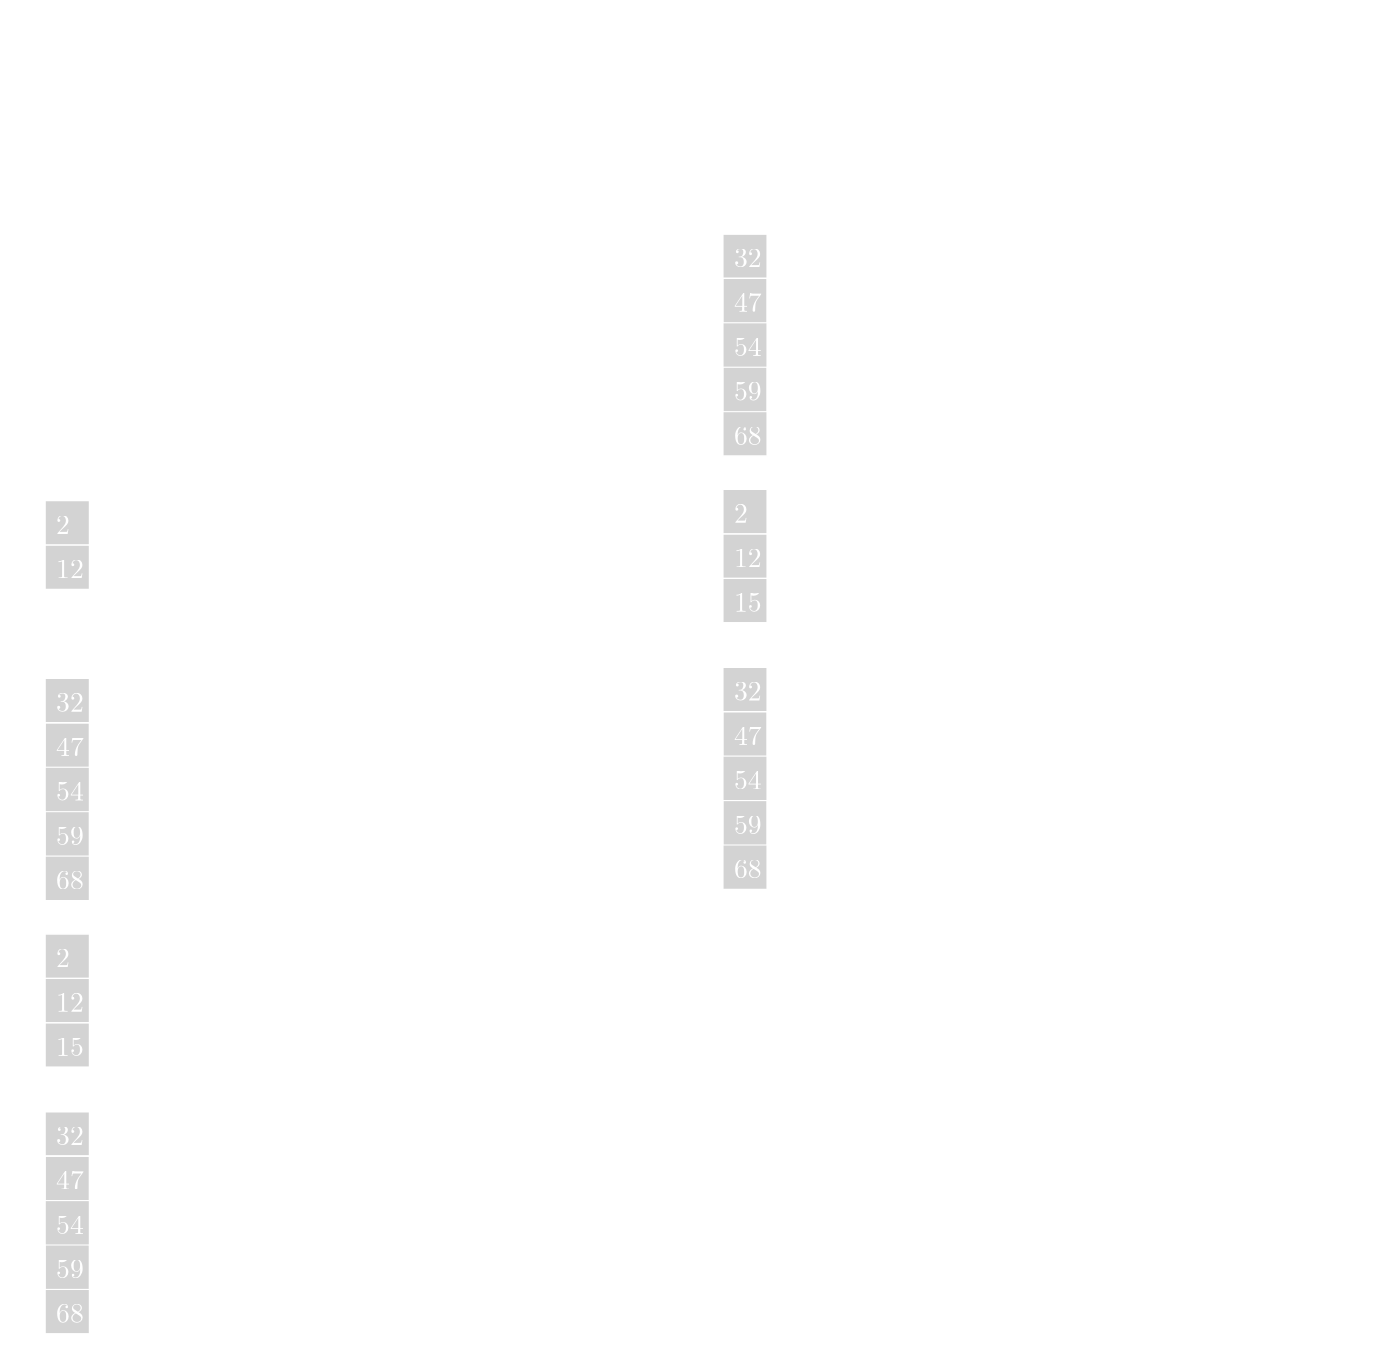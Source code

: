 <?xml version="1.0"?>
<!DOCTYPE ipe SYSTEM "ipe.dtd">
<ipe version="70212" creator="Ipe 7.2.13">
<info created="D:20200729223055" modified="D:20200806172724"/>
<preamble>\usepackage{listings}
\usepackage{algorithm2e}
\usepackage{algorithmicx}
\usepackage{mathtools}</preamble>
<ipestyle name="basic">
<symbol name="arrow/arc(spx)">
<path stroke="sym-stroke" fill="sym-stroke" pen="sym-pen">
0 0 m
-1 0.333 l
-1 -0.333 l
h
</path>
</symbol>
<symbol name="arrow/farc(spx)">
<path stroke="sym-stroke" fill="white" pen="sym-pen">
0 0 m
-1 0.333 l
-1 -0.333 l
h
</path>
</symbol>
<symbol name="arrow/ptarc(spx)">
<path stroke="sym-stroke" fill="sym-stroke" pen="sym-pen">
0 0 m
-1 0.333 l
-0.8 0 l
-1 -0.333 l
h
</path>
</symbol>
<symbol name="arrow/fptarc(spx)">
<path stroke="sym-stroke" fill="white" pen="sym-pen">
0 0 m
-1 0.333 l
-0.8 0 l
-1 -0.333 l
h
</path>
</symbol>
<symbol name="mark/circle(sx)" transformations="translations">
<path fill="sym-stroke">
0.6 0 0 0.6 0 0 e
0.4 0 0 0.4 0 0 e
</path>
</symbol>
<symbol name="mark/disk(sx)" transformations="translations">
<path fill="sym-stroke">
0.6 0 0 0.6 0 0 e
</path>
</symbol>
<symbol name="mark/fdisk(sfx)" transformations="translations">
<group>
<path fill="sym-fill">
0.5 0 0 0.5 0 0 e
</path>
<path fill="sym-stroke" fillrule="eofill">
0.6 0 0 0.6 0 0 e
0.4 0 0 0.4 0 0 e
</path>
</group>
</symbol>
<symbol name="mark/box(sx)" transformations="translations">
<path fill="sym-stroke" fillrule="eofill">
-0.6 -0.6 m
0.6 -0.6 l
0.6 0.6 l
-0.6 0.6 l
h
-0.4 -0.4 m
0.4 -0.4 l
0.4 0.4 l
-0.4 0.4 l
h
</path>
</symbol>
<symbol name="mark/square(sx)" transformations="translations">
<path fill="sym-stroke">
-0.6 -0.6 m
0.6 -0.6 l
0.6 0.6 l
-0.6 0.6 l
h
</path>
</symbol>
<symbol name="mark/fsquare(sfx)" transformations="translations">
<group>
<path fill="sym-fill">
-0.5 -0.5 m
0.5 -0.5 l
0.5 0.5 l
-0.5 0.5 l
h
</path>
<path fill="sym-stroke" fillrule="eofill">
-0.6 -0.6 m
0.6 -0.6 l
0.6 0.6 l
-0.6 0.6 l
h
-0.4 -0.4 m
0.4 -0.4 l
0.4 0.4 l
-0.4 0.4 l
h
</path>
</group>
</symbol>
<symbol name="mark/cross(sx)" transformations="translations">
<group>
<path fill="sym-stroke">
-0.43 -0.57 m
0.57 0.43 l
0.43 0.57 l
-0.57 -0.43 l
h
</path>
<path fill="sym-stroke">
-0.43 0.57 m
0.57 -0.43 l
0.43 -0.57 l
-0.57 0.43 l
h
</path>
</group>
</symbol>
<symbol name="arrow/fnormal(spx)">
<path stroke="sym-stroke" fill="white" pen="sym-pen">
0 0 m
-1 0.333 l
-1 -0.333 l
h
</path>
</symbol>
<symbol name="arrow/pointed(spx)">
<path stroke="sym-stroke" fill="sym-stroke" pen="sym-pen">
0 0 m
-1 0.333 l
-0.8 0 l
-1 -0.333 l
h
</path>
</symbol>
<symbol name="arrow/fpointed(spx)">
<path stroke="sym-stroke" fill="white" pen="sym-pen">
0 0 m
-1 0.333 l
-0.8 0 l
-1 -0.333 l
h
</path>
</symbol>
<symbol name="arrow/linear(spx)">
<path stroke="sym-stroke" pen="sym-pen">
-1 0.333 m
0 0 l
-1 -0.333 l
</path>
</symbol>
<symbol name="arrow/fdouble(spx)">
<path stroke="sym-stroke" fill="white" pen="sym-pen">
0 0 m
-1 0.333 l
-1 -0.333 l
h
-1 0 m
-2 0.333 l
-2 -0.333 l
h
</path>
</symbol>
<symbol name="arrow/double(spx)">
<path stroke="sym-stroke" fill="sym-stroke" pen="sym-pen">
0 0 m
-1 0.333 l
-1 -0.333 l
h
-1 0 m
-2 0.333 l
-2 -0.333 l
h
</path>
</symbol>
<pen name="heavier" value="0.8"/>
<pen name="fat" value="1.2"/>
<pen name="ultrafat" value="2"/>
<symbolsize name="large" value="5"/>
<symbolsize name="small" value="2"/>
<symbolsize name="tiny" value="1.1"/>
<arrowsize name="large" value="10"/>
<arrowsize name="small" value="5"/>
<arrowsize name="tiny" value="3"/>
<color name="red" value="1 0 0"/>
<color name="green" value="0 1 0"/>
<color name="blue" value="0 0 1"/>
<color name="yellow" value="1 1 0"/>
<color name="orange" value="1 0.647 0"/>
<color name="gold" value="1 0.843 0"/>
<color name="purple" value="0.627 0.125 0.941"/>
<color name="gray" value="0.745"/>
<color name="brown" value="0.647 0.165 0.165"/>
<color name="navy" value="0 0 0.502"/>
<color name="pink" value="1 0.753 0.796"/>
<color name="seagreen" value="0.18 0.545 0.341"/>
<color name="turquoise" value="0.251 0.878 0.816"/>
<color name="violet" value="0.933 0.51 0.933"/>
<color name="darkblue" value="0 0 0.545"/>
<color name="darkcyan" value="0 0.545 0.545"/>
<color name="darkgray" value="0.663"/>
<color name="darkgreen" value="0 0.392 0"/>
<color name="darkmagenta" value="0.545 0 0.545"/>
<color name="darkorange" value="1 0.549 0"/>
<color name="darkred" value="0.545 0 0"/>
<color name="lightblue" value="0.678 0.847 0.902"/>
<color name="lightcyan" value="0.878 1 1"/>
<color name="lightgray" value="0.827"/>
<color name="lightgreen" value="0.565 0.933 0.565"/>
<color name="lightyellow" value="1 1 0.878"/>
<dashstyle name="dashed" value="[4] 0"/>
<dashstyle name="dotted" value="[1 3] 0"/>
<dashstyle name="dash dotted" value="[4 2 1 2] 0"/>
<dashstyle name="dash dot dotted" value="[4 2 1 2 1 2] 0"/>
<textsize name="large" value="\large"/>
<textsize name="small" value="\small"/>
<textsize name="tiny" value="\tiny"/>
<textsize name="Large" value="\Large"/>
<textsize name="LARGE" value="\LARGE"/>
<textsize name="huge" value="\huge"/>
<textsize name="Huge" value="\Huge"/>
<textsize name="footnote" value="\footnotesize"/>
<textstyle name="center" begin="\begin{center}" end="\end{center}"/>
<textstyle name="itemize" begin="\begin{itemize}" end="\end{itemize}"/>
<textstyle name="item" begin="\begin{itemize}\item{}" end="\end{itemize}"/>
<gridsize name="4 pts" value="4"/>
<gridsize name="8 pts (~3 mm)" value="8"/>
<gridsize name="16 pts (~6 mm)" value="16"/>
<gridsize name="32 pts (~12 mm)" value="32"/>
<gridsize name="10 pts (~3.5 mm)" value="10"/>
<gridsize name="20 pts (~7 mm)" value="20"/>
<gridsize name="14 pts (~5 mm)" value="14"/>
<gridsize name="28 pts (~10 mm)" value="28"/>
<gridsize name="56 pts (~20 mm)" value="56"/>
<anglesize name="90 deg" value="90"/>
<anglesize name="60 deg" value="60"/>
<anglesize name="45 deg" value="45"/>
<anglesize name="30 deg" value="30"/>
<anglesize name="22.5 deg" value="22.5"/>
<opacity name="10%" value="0.1"/>
<opacity name="30%" value="0.3"/>
<opacity name="50%" value="0.5"/>
<opacity name="75%" value="0.75"/>
<tiling name="falling" angle="-60" step="4" width="1"/>
<tiling name="rising" angle="30" step="4" width="1"/>
</ipestyle>
<page>
<layer name="alpha"/>
<view layers="alpha" active="alpha"/>
<path layer="alpha" matrix="1 0 0 1 -72 16" stroke="white">
112 768 m
112 624 l
128 624 l
128 768 l
h
</path>
<path matrix="1 0 0 1 -72 16" stroke="white">
112 752 m
112 736 l
128 736 l
128 752 l
h
</path>
<path matrix="1 0 0 1 -72 16" stroke="white">
128 720 m
128 704 l
112 704 l
112 720 l
h
</path>
<path matrix="1 0 0 1 -72 16" stroke="white">
112 688 m
112 672 l
128 672 l
128 688 l
h
</path>
<path matrix="1 0 0 1 -72 16" stroke="white">
112 656 m
112 640 l
128 640 l
128 656 l
h
</path>
<path matrix="1 0 0 1 -72 16" stroke="white">
128 624 m
128 768 l
112 768 l
112 624 l
h
</path>
<path matrix="1 0 0 1 -72 16" stroke="white">
112 768 m
112 624 l
128 624 l
128 768 l
h
</path>
<text matrix="1 0 0 1 -72 16" transformations="translations" pos="116 756" stroke="white" type="label" width="8.302" height="6.42" depth="0" valign="baseline">2
</text>
<text matrix="1 0 0 1 -72 16" transformations="translations" pos="116 740" stroke="white" type="label" width="9.963" height="6.42" depth="0" valign="baseline">12</text>
<text matrix="1 0 0 1 -72 16" transformations="translations" pos="116 724" stroke="white" type="label" width="9.963" height="6.42" depth="0" valign="baseline">15</text>
<text matrix="1 0 0 1 -72 16" transformations="translations" pos="116 708" stroke="white" type="label" width="9.963" height="6.42" depth="0" valign="baseline">25</text>
<text matrix="1 0 0 1 -72 16" transformations="translations" pos="116 692" stroke="white" type="label" width="13.284" height="6.42" depth="0" valign="baseline">32
</text>
<text matrix="1 0 0 1 -72 16" transformations="translations" pos="116 676" stroke="white" type="label" width="9.963" height="6.42" depth="0" valign="baseline">47</text>
<text matrix="1 0 0 1 -72 16" transformations="translations" pos="116 660" stroke="white" type="label" width="9.963" height="6.42" depth="0" valign="baseline">54</text>
<text matrix="1 0 0 1 -72 16" transformations="translations" pos="116 644" stroke="white" type="label" width="9.963" height="6.42" depth="0" valign="baseline">59</text>
<text matrix="1 0 0 1 -72 16" transformations="translations" pos="116 628" stroke="white" type="label" width="9.963" height="6.42" depth="0" valign="baseline">68</text>
<text matrix="1 0 0 1 -72 16" transformations="translations" pos="104 756" stroke="white" type="label" width="3.39" height="3.21" depth="0" valign="baseline">\tiny 0</text>
<text matrix="1 0 0 1 -72 16" transformations="translations" pos="104 740" stroke="white" type="label" width="3.39" height="3.21" depth="0" valign="baseline">\tiny 1</text>
<text matrix="1 0 0 1 -72 16" transformations="translations" pos="104 724" stroke="white" type="label" width="3.39" height="3.21" depth="0" valign="baseline">\tiny 2</text>
<text matrix="1 0 0 1 -72 16" transformations="translations" pos="104 708" stroke="white" type="label" width="3.39" height="3.21" depth="0" valign="baseline">\tiny 3</text>
<text matrix="1 0 0 1 -72 16" transformations="translations" pos="104 692" stroke="white" type="label" width="3.39" height="3.21" depth="0" valign="baseline">\tiny 4</text>
<text matrix="1 0 0 1 -72 16" transformations="translations" pos="104 676" stroke="white" type="label" width="3.39" height="3.21" depth="0" valign="baseline">\tiny 5</text>
<text matrix="1 0 0 1 -72 16" transformations="translations" pos="104 660" stroke="white" type="label" width="3.39" height="3.21" depth="0" valign="baseline">\tiny 6</text>
<text matrix="1 0 0 1 -72 16" transformations="translations" pos="104 644" stroke="white" type="label" width="3.39" height="3.21" depth="0" valign="baseline">\tiny 7</text>
<text matrix="1 0 0 1 -72 16" transformations="translations" pos="104 628" stroke="white" type="label" width="3.39" height="3.21" depth="0" valign="baseline">\tiny 8</text>
<path matrix="1 0 0 1 -72 16" stroke="white" arrow="normal/normal">
148 760 m
132 760 l
</path>
<path matrix="1 0 0 1 -72 16" stroke="white" arrow="normal/normal">
144 632 m
148 632 l
148 632 l
132 632 l
</path>
<text matrix="1 0 0 1 -72 16" transformations="translations" pos="152 760" stroke="white" type="label" width="27.674" height="6.918" depth="0" valign="baseline">lb = 0</text>
<text matrix="1 0 0 1 -72 16" transformations="translations" pos="152 632" stroke="white" type="label" width="30.441" height="6.918" depth="0" valign="baseline">ub = 8</text>
<text matrix="1 0 0 1 -40 16" transformations="translations" pos="72 776" stroke="white" type="label" width="177.086" height="6.926" depth="1.93" valign="baseline">Now search for target 24 in list of size 9.</text>
<text matrix="1 0 0 1 -68 16" transformations="translations" pos="172 736" stroke="white" type="label" width="135.043" height="14.441" depth="9.47" valign="baseline" style="math">\displaystyle m = \left\lfloor \frac{lb + wb}{2} \right\rfloor = \left\lfloor \frac{0 + 8}{2}  \right\rfloor = 4 
</text>
<text matrix="1 0 0 1 172 16" transformations="translations" pos="104 756" stroke="white" type="label" width="3.39" height="3.21" depth="0" valign="baseline">\tiny 0</text>
<text matrix="1 0 0 1 172 16" transformations="translations" pos="104 740" stroke="white" type="label" width="3.39" height="3.21" depth="0" valign="baseline">\tiny 1</text>
<text matrix="1 0 0 1 172 16" transformations="translations" pos="104 724" stroke="white" type="label" width="3.39" height="3.21" depth="0" valign="baseline">\tiny 2</text>
<text matrix="1 0 0 1 172 16" transformations="translations" pos="104 708" stroke="white" type="label" width="3.39" height="3.21" depth="0" valign="baseline">\tiny 3</text>
<text matrix="1 0 0 1 172 16" transformations="translations" pos="104 692" stroke="white" type="label" width="3.39" height="3.21" depth="0" valign="baseline">\tiny 4</text>
<text matrix="1 0 0 1 172 16" transformations="translations" pos="104 676" stroke="white" type="label" width="3.39" height="3.21" depth="0" valign="baseline">\tiny 5</text>
<text matrix="1 0 0 1 172 16" transformations="translations" pos="104 660" stroke="white" type="label" width="3.39" height="3.21" depth="0" valign="baseline">\tiny 6</text>
<text matrix="1 0 0 1 172 16" transformations="translations" pos="104 644" stroke="white" type="label" width="3.39" height="3.21" depth="0" valign="baseline">\tiny 7</text>
<text matrix="1 0 0 1 172 16" transformations="translations" pos="104 628" stroke="white" type="label" width="3.39" height="3.21" depth="0" valign="baseline">\tiny 8</text>
<path matrix="1 0 0 1 172 16" stroke="white" arrow="normal/normal">
148 760 m
132 760 l
</path>
<path matrix="1 0 0 1 172 96" stroke="white" arrow="normal/normal">
144 632 m
148 632 l
148 632 l
132 632 l
</path>
<text matrix="1 0 0 1 172 16" transformations="translations" pos="152 760" stroke="white" type="label" width="27.674" height="6.918" depth="0" valign="baseline">lb = 0</text>
<text matrix="1 0 0 1 172 96" transformations="translations" pos="152 632" stroke="white" type="label" width="30.441" height="6.918" depth="0" valign="baseline">ub = 3</text>
<path matrix="1 0 0 1 -4 80" stroke="white" fill="darkgray" opacity="50%" stroke-opacity="opaque">
304 560 m
304 640 l
288 640 l
288 560 l
h
</path>
<text transformations="translations" pos="272 800" stroke="white" type="minipage" width="224" height="6.926" depth="1.93" valign="top">24 is not in the list, we will get the same procedure. </text>
<path matrix="1 0 0 1 172 16" stroke="white">
112 752 m
112 736 l
128 736 l
128 752 l
h
</path>
<path matrix="1 0 0 1 172 16" stroke="white">
128 720 m
128 704 l
112 704 l
112 720 l
h
</path>
<text matrix="1 0 0 1 172 16" transformations="translations" pos="116 756" stroke="white" type="label" width="8.302" height="6.42" depth="0" valign="baseline">2
</text>
<text matrix="1 0 0 1 172 16" transformations="translations" pos="116 740" stroke="white" type="label" width="9.963" height="6.42" depth="0" valign="baseline">12</text>
<text matrix="1 0 0 1 172 16" transformations="translations" pos="116 724" stroke="white" type="label" width="9.963" height="6.42" depth="0" valign="baseline">15</text>
<text matrix="1 0 0 1 172 16" transformations="translations" pos="116 708" stroke="white" type="label" width="9.963" height="6.42" depth="0" valign="baseline">25</text>
<path matrix="1 0 0 1 140 204" stroke="white">
160 532 m
160 548 l
144 548 l
144 532 l
h
</path>
<path matrix="1 0 0 1 140 204" stroke="white">
160 564 m
160 580 l
144 580 l
144 564 l
h
</path>
<path stroke="white" arrow="normal/normal">
244 756 m
252 756 l
252 728 l
96 728 l
96 712 l
60 712 l
</path>
<text matrix="1 0 0 1 -72 -144" transformations="translations" pos="104 724" stroke="white" type="label" width="3.39" height="3.21" depth="0" valign="baseline">\tiny 2</text>
<text matrix="1 0 0 1 -72 -144" transformations="translations" pos="104 708" stroke="white" type="label" width="3.39" height="3.21" depth="0" valign="baseline">\tiny 3</text>
<text matrix="1 0 0 1 -72 -144" transformations="translations" pos="104 692" stroke="white" type="label" width="3.39" height="3.21" depth="0" valign="baseline">\tiny 4</text>
<text matrix="1 0 0 1 -72 -144" transformations="translations" pos="104 676" stroke="white" type="label" width="3.39" height="3.21" depth="0" valign="baseline">\tiny 5</text>
<text matrix="1 0 0 1 -72 -144" transformations="translations" pos="104 660" stroke="white" type="label" width="3.39" height="3.21" depth="0" valign="baseline">\tiny 6</text>
<text matrix="1 0 0 1 -72 -144" transformations="translations" pos="104 644" stroke="white" type="label" width="3.39" height="3.21" depth="0" valign="baseline">\tiny 7</text>
<text matrix="1 0 0 1 -72 -144" transformations="translations" pos="104 628" stroke="white" type="label" width="3.39" height="3.21" depth="0" valign="baseline">\tiny 8</text>
<path matrix="1 0 0 1 -72 -64" stroke="white" arrow="normal/normal">
144 632 m
148 632 l
148 632 l
132 632 l
</path>
<text matrix="1 0 0 1 -72 -68" transformations="translations" pos="152 632" stroke="white" type="label" width="30.441" height="6.918" depth="0" valign="baseline">ub = 3</text>
<path matrix="1 0 0 1 -16 80" stroke="white" fill="darkgray" opacity="50%" stroke-opacity="opaque">
72 400 m
72 480 l
56 480 l
56 400 l
h
</path>
<path matrix="1 0 0 1 -72 -144" stroke="white">
128 720 m
128 704 l
112 704 l
112 720 l
h
</path>
<text matrix="1 0 0 1 -72 -144" transformations="translations" pos="116 724" stroke="white" type="label" width="9.963" height="6.42" depth="0" valign="baseline">15</text>
<text matrix="1 0 0 1 -72 -144" transformations="translations" pos="116 708" stroke="white" type="label" width="9.963" height="6.42" depth="0" valign="baseline">25</text>
<path matrix="1 0 0 1 -104 44" stroke="white">
160 532 m
160 548 l
144 548 l
144 532 l
h
</path>
<path matrix="1 0 0 1 -16 80" stroke="white" fill="darkgray" opacity="50%" stroke-opacity="opaque">
72 512 m
72 544 l
56 544 l
56 512 l
h
</path>
<group matrix="1 0 0 1 -16 80">
<text matrix="1 0 0 1 -56 -224" transformations="translations" pos="104 756" stroke="white" type="label" width="3.39" height="3.21" depth="0" valign="baseline">\tiny 0</text>
<text matrix="1 0 0 1 -56 -224" transformations="translations" pos="104 740" stroke="white" type="label" width="3.39" height="3.21" depth="0" valign="baseline">\tiny 1</text>
<path matrix="1 0 0 1 -56 -224" stroke="white">
112 752 m
112 736 l
128 736 l
128 752 l
h
</path>
<text matrix="1 0 0 1 -56 -224" transformations="translations" pos="116 756" stroke="white" type="label" width="8.302" height="6.42" depth="0" valign="baseline">2
</text>
<text matrix="1 0 0 1 -56 -224" transformations="translations" pos="116 740" stroke="white" type="label" width="9.963" height="6.42" depth="0" valign="baseline">12</text>
<path matrix="1 0 0 1 -88 -36" stroke="white">
160 564 m
160 580 l
144 580 l
144 564 l
h
</path>
</group>
<group matrix="1 0 0 1 -28 76">
<text matrix="1 0 0 1 200 -60" transformations="translations" pos="116 692" stroke="white" type="label" width="13.284" height="6.42" depth="0" valign="baseline">32
</text>
<path matrix="1 0 0 1 168 128" stroke="white">
160 500 m
160 516 l
144 516 l
144 500 l
h
</path>
<group matrix="1 0 0 1 80 40">
<path matrix="1 0 0 1 120 -100" stroke="white">
112 688 m
112 672 l
128 672 l
128 688 l
h
</path>
<path matrix="1 0 0 1 120 -100" stroke="white">
112 656 m
112 640 l
128 640 l
128 656 l
h
</path>
<text matrix="1 0 0 1 120 -100" transformations="translations" pos="116 676" stroke="white" type="label" width="9.963" height="6.42" depth="0" valign="baseline">47</text>
<text matrix="1 0 0 1 120 -100" transformations="translations" pos="116 660" stroke="white" type="label" width="9.963" height="6.42" depth="0" valign="baseline">54</text>
<text matrix="1 0 0 1 120 -100" transformations="translations" pos="116 644" stroke="white" type="label" width="9.963" height="6.42" depth="0" valign="baseline">59</text>
<text matrix="1 0 0 1 120 -100" transformations="translations" pos="116 628" stroke="white" type="label" width="9.963" height="6.42" depth="0" valign="baseline">68</text>
<path matrix="1 0 0 1 108 88" stroke="white">
124 500 m
124 436 l
140 436 l
140 500 l
h
</path>
</group>
</group>
<group matrix="1 0 0 1 -44 116">
<text matrix="1 0 0 1 -28 -260" transformations="translations" pos="116 692" stroke="white" type="label" width="13.284" height="6.42" depth="0" valign="baseline">32
</text>
<path matrix="1 0 0 1 -60 -72" stroke="white">
160 500 m
160 516 l
144 516 l
144 500 l
h
</path>
<group matrix="1 0 0 1 -148 -160">
<path matrix="1 0 0 1 120 -100" stroke="white">
112 688 m
112 672 l
128 672 l
128 688 l
h
</path>
<path matrix="1 0 0 1 120 -100" stroke="white">
112 656 m
112 640 l
128 640 l
128 656 l
h
</path>
<text matrix="1 0 0 1 120 -100" transformations="translations" pos="116 676" stroke="white" type="label" width="9.963" height="6.42" depth="0" valign="baseline">47</text>
<text matrix="1 0 0 1 120 -100" transformations="translations" pos="116 660" stroke="white" type="label" width="9.963" height="6.42" depth="0" valign="baseline">54</text>
<text matrix="1 0 0 1 120 -100" transformations="translations" pos="116 644" stroke="white" type="label" width="9.963" height="6.42" depth="0" valign="baseline">59</text>
<text matrix="1 0 0 1 120 -100" transformations="translations" pos="116 628" stroke="white" type="label" width="9.963" height="6.42" depth="0" valign="baseline">68</text>
<path matrix="1 0 0 1 108 88" stroke="white">
124 500 m
124 436 l
140 436 l
140 500 l
h
</path>
</group>
</group>
<path matrix="1 0 0 1 -72 -176" stroke="white" arrow="normal/normal">
148 760 m
132 760 l
</path>
<text matrix="1 0 0 1 -72 -176" transformations="translations" pos="152 760" stroke="white" type="label" width="27.674" height="6.918" depth="0" valign="baseline">lb = 2</text>
<text matrix="1 0 0 1 0 4" transformations="translations" pos="108 716" stroke="white" type="minipage" width="104" height="11.924" depth="6.95" valign="top">The middle is not 24. We move on.</text>
<text transformations="translations" pos="372 780" stroke="white" type="minipage" width="124" height="11.924" depth="6.95" valign="top">Find the new middle, in this case the new middle is 1.</text>
<path matrix="1 0 0 1 0 8" stroke="white" arrow="normal/normal">
324 752 m
304 752 l
</path>
<text matrix="1 0 0 1 0 8" transformations="translations" pos="328 752" stroke="white" type="label" width="27.012" height="6.42" depth="0" valign="baseline" style="math">m = 1</text>
<text transformations="translations" pos="320 712" stroke="white" type="minipage" width="176" height="24.831" depth="19.89" valign="top">The new middle at index 1 holds 12, which is less than 24, thus we eliminate the lower portion and move to the upper portion.</text>
<text matrix="1 0 0 1 -16 -72" transformations="translations" pos="80 620" stroke="white" type="minipage" width="200" height="24.274" depth="19.34" valign="top">Middle is now 2, at this index the data contained is 15, 15 is less than 24. we concentrate on the higher portion of the list again. We must move the lower bound to middle + 1.</text>
<path stroke="white" arrow="normal/normal">
128 584 m
112 584 l
</path>
<text transformations="translations" pos="132 584" stroke="white" type="label" width="27.012" height="6.42" depth="0" valign="baseline" style="math">m = 2</text>
<text matrix="1 0 0 1 172 -140" transformations="translations" pos="104 724" stroke="white" type="label" width="3.39" height="3.21" depth="0" valign="baseline">\tiny 2</text>
<text matrix="1 0 0 1 172 -140" transformations="translations" pos="104 708" stroke="white" type="label" width="3.39" height="3.21" depth="0" valign="baseline">\tiny 3</text>
<text matrix="1 0 0 1 172 -140" transformations="translations" pos="104 692" stroke="white" type="label" width="3.39" height="3.21" depth="0" valign="baseline">\tiny 4</text>
<text matrix="1 0 0 1 172 -140" transformations="translations" pos="104 676" stroke="white" type="label" width="3.39" height="3.21" depth="0" valign="baseline">\tiny 5</text>
<text matrix="1 0 0 1 172 -140" transformations="translations" pos="104 660" stroke="white" type="label" width="3.39" height="3.21" depth="0" valign="baseline">\tiny 6</text>
<text matrix="1 0 0 1 172 -140" transformations="translations" pos="104 644" stroke="white" type="label" width="3.39" height="3.21" depth="0" valign="baseline">\tiny 7</text>
<text matrix="1 0 0 1 172 -140" transformations="translations" pos="104 628" stroke="white" type="label" width="3.39" height="3.21" depth="0" valign="baseline">\tiny 8</text>
<path matrix="1 0 0 1 172 -60" stroke="white" arrow="normal/normal">
144 632 m
148 632 l
148 632 l
132 632 l
</path>
<text matrix="1 0 0 1 172 -64" transformations="translations" pos="152 632" stroke="white" type="label" width="30.441" height="6.918" depth="0" valign="baseline">ub = 3</text>
<path matrix="1 0 0 1 228 84" stroke="white" fill="darkgray" opacity="50%" stroke-opacity="opaque">
72 400 m
72 480 l
56 480 l
56 400 l
h
</path>
<path matrix="1 0 0 1 172 -140" stroke="white">
128 720 m
128 704 l
112 704 l
112 720 l
h
</path>
<text matrix="1 0 0 1 172 -140" transformations="translations" pos="116 708" stroke="white" type="label" width="9.963" height="6.42" depth="0" valign="baseline">25</text>
<path stroke="white" fill="darkgray" opacity="50%" stroke-opacity="opaque">
300 580 m
300 628 l
284 628 l
284 580 l
h
</path>
<group matrix="1 0 0 1 200 120">
<text matrix="1 0 0 1 -28 -260" transformations="translations" pos="116 692" stroke="white" type="label" width="13.284" height="6.42" depth="0" valign="baseline">32
</text>
<path matrix="1 0 0 1 -60 -72" stroke="white">
160 500 m
160 516 l
144 516 l
144 500 l
h
</path>
<group matrix="1 0 0 1 -148 -160">
<path matrix="1 0 0 1 120 -100" stroke="white">
112 688 m
112 672 l
128 672 l
128 688 l
h
</path>
<path matrix="1 0 0 1 120 -100" stroke="white">
112 656 m
112 640 l
128 640 l
128 656 l
h
</path>
<text matrix="1 0 0 1 120 -100" transformations="translations" pos="116 676" stroke="white" type="label" width="9.963" height="6.42" depth="0" valign="baseline">47</text>
<text matrix="1 0 0 1 120 -100" transformations="translations" pos="116 660" stroke="white" type="label" width="9.963" height="6.42" depth="0" valign="baseline">54</text>
<text matrix="1 0 0 1 120 -100" transformations="translations" pos="116 644" stroke="white" type="label" width="9.963" height="6.42" depth="0" valign="baseline">59</text>
<text matrix="1 0 0 1 120 -100" transformations="translations" pos="116 628" stroke="white" type="label" width="9.963" height="6.42" depth="0" valign="baseline">68</text>
<path matrix="1 0 0 1 108 88" stroke="white">
124 500 m
124 436 l
140 436 l
140 500 l
h
</path>
</group>
</group>
<path matrix="1 0 0 1 228 -188" stroke="white" arrow="normal/normal">
148 760 m
132 760 l
</path>
<text matrix="1 0 0 1 228 -192" transformations="translations" pos="152 760" stroke="white" type="label" width="27.674" height="6.918" depth="0" valign="baseline">lb = 3</text>
<path matrix="1 0 0 1 300 -12" stroke="white" arrow="normal/normal">
128 584 m
112 584 l
</path>
<text matrix="1 0 0 1 300 -16" transformations="translations" pos="132 584" stroke="white" type="label" width="27.012" height="6.42" depth="0" valign="baseline" style="math">m = 3</text>
<group matrix="1 0 0 1 -24 0">
<text matrix="1 0 0 1 196 -140" transformations="translations" pos="116 724" stroke="white" type="label" width="9.963" height="6.42" depth="0" valign="baseline">15</text>
<path matrix="1 0 0 1 164 48" stroke="white">
160 532 m
160 548 l
144 548 l
144 532 l
h
</path>
<group matrix="1 0 0 1 252 84">
<text matrix="1 0 0 1 -56 -224" transformations="translations" pos="104 756" stroke="white" type="label" width="3.39" height="3.21" depth="0" valign="baseline">\tiny 0</text>
<text matrix="1 0 0 1 -56 -224" transformations="translations" pos="104 740" stroke="white" type="label" width="3.39" height="3.21" depth="0" valign="baseline">\tiny 1</text>
<path matrix="1 0 0 1 -56 -224" stroke="white">
112 752 m
112 736 l
128 736 l
128 752 l
h
</path>
<text matrix="1 0 0 1 -56 -224" transformations="translations" pos="116 756" stroke="white" type="label" width="8.302" height="6.42" depth="0" valign="baseline">2
</text>
<text matrix="1 0 0 1 -56 -224" transformations="translations" pos="116 740" stroke="white" type="label" width="9.963" height="6.42" depth="0" valign="baseline">12</text>
<path matrix="1 0 0 1 -88 -36" stroke="white">
160 564 m
160 580 l
144 580 l
144 564 l
h
</path>
</group>
</group>
<text matrix="1 0 0 1 0 -64" transformations="translations" pos="308 624" stroke="white" type="minipage" width="156" height="30.249" depth="25.32" valign="top">Compare the middle to the target, the target is not the middle, now we move the upper bound to the middle - 1 and the lower bound to the middle + 1.</text>
<text matrix="1 0 0 1 -72 -300" transformations="translations" pos="104 724" stroke="white" type="label" width="3.39" height="3.21" depth="0" valign="baseline">\tiny 2</text>
<text matrix="1 0 0 1 -72 -300" transformations="translations" pos="104 708" stroke="white" type="label" width="3.39" height="3.21" depth="0" valign="baseline">\tiny 3</text>
<text matrix="1 0 0 1 -72 -300" transformations="translations" pos="104 692" stroke="white" type="label" width="3.39" height="3.21" depth="0" valign="baseline">\tiny 4</text>
<text matrix="1 0 0 1 -72 -300" transformations="translations" pos="104 676" stroke="white" type="label" width="3.39" height="3.21" depth="0" valign="baseline">\tiny 5</text>
<text matrix="1 0 0 1 -72 -300" transformations="translations" pos="104 660" stroke="white" type="label" width="3.39" height="3.21" depth="0" valign="baseline">\tiny 6</text>
<text matrix="1 0 0 1 -72 -300" transformations="translations" pos="104 644" stroke="white" type="label" width="3.39" height="3.21" depth="0" valign="baseline">\tiny 7</text>
<text matrix="1 0 0 1 -72 -300" transformations="translations" pos="104 628" stroke="white" type="label" width="3.39" height="3.21" depth="0" valign="baseline">\tiny 8</text>
<path matrix="1 0 0 1 -72 -208" stroke="white" arrow="normal/normal">
144 632 m
148 632 l
148 632 l
132 632 l
</path>
<text matrix="1 0 0 1 -72 -212" transformations="translations" pos="152 632" stroke="white" type="label" width="30.441" height="6.918" depth="0" valign="baseline">ub = 3</text>
<path matrix="1 0 0 1 -16 -76" stroke="white" fill="darkgray" opacity="50%" stroke-opacity="opaque">
72 400 m
72 480 l
56 480 l
56 400 l
h
</path>
<path matrix="1 0 0 1 -72 -300" stroke="white">
128 720 m
128 704 l
112 704 l
112 720 l
h
</path>
<text matrix="1 0 0 1 -72 -300" transformations="translations" pos="116 708" stroke="white" type="label" width="9.963" height="6.42" depth="0" valign="baseline">25</text>
<path matrix="1 0 0 1 -244 -160" stroke="white" fill="darkgray" opacity="50%" stroke-opacity="opaque">
300 580 m
300 628 l
284 628 l
284 580 l
h
</path>
<group matrix="1 0 0 1 -44 -40">
<text matrix="1 0 0 1 -28 -260" transformations="translations" pos="116 692" stroke="white" type="label" width="13.284" height="6.42" depth="0" valign="baseline">32
</text>
<path matrix="1 0 0 1 -60 -72" stroke="white">
160 500 m
160 516 l
144 516 l
144 500 l
h
</path>
<group matrix="1 0 0 1 -148 -160">
<path matrix="1 0 0 1 120 -100" stroke="white">
112 688 m
112 672 l
128 672 l
128 688 l
h
</path>
<path matrix="1 0 0 1 120 -100" stroke="white">
112 656 m
112 640 l
128 640 l
128 656 l
h
</path>
<text matrix="1 0 0 1 120 -100" transformations="translations" pos="116 676" stroke="white" type="label" width="9.963" height="6.42" depth="0" valign="baseline">47</text>
<text matrix="1 0 0 1 120 -100" transformations="translations" pos="116 660" stroke="white" type="label" width="9.963" height="6.42" depth="0" valign="baseline">54</text>
<text matrix="1 0 0 1 120 -100" transformations="translations" pos="116 644" stroke="white" type="label" width="9.963" height="6.42" depth="0" valign="baseline">59</text>
<text matrix="1 0 0 1 120 -100" transformations="translations" pos="116 628" stroke="white" type="label" width="9.963" height="6.42" depth="0" valign="baseline">68</text>
<path matrix="1 0 0 1 108 88" stroke="white">
124 500 m
124 436 l
140 436 l
140 500 l
h
</path>
</group>
</group>
<path matrix="1 0 0 1 -72 -364" stroke="white" arrow="normal/normal">
148 760 m
132 760 l
</path>
<text matrix="1 0 0 1 -72 -368" transformations="translations" pos="152 760" stroke="white" type="label" width="27.674" height="6.918" depth="0" valign="baseline">lb = 3</text>
<path matrix="1 0 0 1 -52 -172" stroke="white" arrow="normal/normal">
128 584 m
112 584 l
</path>
<text matrix="1 0 0 1 -52 -176" transformations="translations" pos="132 584" stroke="white" type="label" width="27.012" height="6.42" depth="0" valign="baseline" style="math">m = 3</text>
<group matrix="1 0 0 1 -268 -160">
<text matrix="1 0 0 1 196 -140" transformations="translations" pos="116 724" stroke="white" type="label" width="9.963" height="6.42" depth="0" valign="baseline">15</text>
<path matrix="1 0 0 1 164 48" stroke="white">
160 532 m
160 548 l
144 548 l
144 532 l
h
</path>
<group matrix="1 0 0 1 252 84">
<text matrix="1 0 0 1 -56 -224" transformations="translations" pos="104 756" stroke="white" type="label" width="3.39" height="3.21" depth="0" valign="baseline">\tiny 0</text>
<text matrix="1 0 0 1 -56 -224" transformations="translations" pos="104 740" stroke="white" type="label" width="3.39" height="3.21" depth="0" valign="baseline">\tiny 1</text>
<path matrix="1 0 0 1 -56 -224" stroke="white">
112 752 m
112 736 l
128 736 l
128 752 l
h
</path>
<text matrix="1 0 0 1 -56 -224" transformations="translations" pos="116 756" stroke="white" type="label" width="8.302" height="6.42" depth="0" valign="baseline">2
</text>
<text matrix="1 0 0 1 -56 -224" transformations="translations" pos="116 740" stroke="white" type="label" width="9.963" height="6.42" depth="0" valign="baseline">12</text>
<path matrix="1 0 0 1 -88 -36" stroke="white">
160 564 m
160 580 l
144 580 l
144 564 l
h
</path>
</group>
</group>
<text matrix="1 0 0 1 -36 0" transformations="translations" pos="128 464" stroke="white" type="minipage" width="336" height="13.164" depth="8.2" valign="top">The lower bound crossed the upper bound, this is the condition to deduce the target was not found in the algorithm, when (lb $&gt;$ up). </text>
<path stroke="white">
24 804 m
24 316 l
524 316 l
524 804 l
h
</path>
<path stroke="white">
24 632 m
524 632 l
</path>
<path stroke="white">
260 804 m
260 632 l
</path>
<path stroke="white">
268 632 m
268 472 l
</path>
<path stroke="white">
268 472 m
524 472 l
</path>
<path stroke="white">
272 472 m
24 472 l
</path>
</page>
</ipe>
